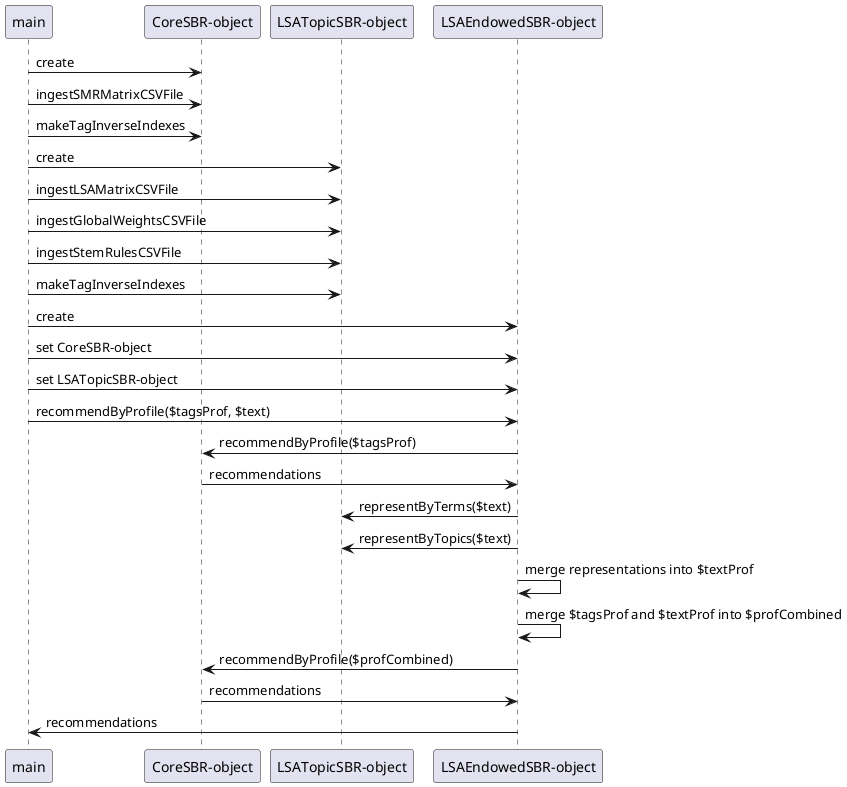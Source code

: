 @startuml

main -> "CoreSBR-object" : create
main -> "CoreSBR-object" : ingestSMRMatrixCSVFile
main -> "CoreSBR-object" : makeTagInverseIndexes

main -> "LSATopicSBR-object" : create
main -> "LSATopicSBR-object" : ingestLSAMatrixCSVFile
main -> "LSATopicSBR-object" : ingestGlobalWeightsCSVFile
main -> "LSATopicSBR-object" : ingestStemRulesCSVFile
main -> "LSATopicSBR-object" : makeTagInverseIndexes

main -> "LSAEndowedSBR-object" : create
main -> "LSAEndowedSBR-object" : set CoreSBR-object
main -> "LSAEndowedSBR-object" : set LSATopicSBR-object

main -> "LSAEndowedSBR-object" : recommendByProfile($tagsProf, $text)

"LSAEndowedSBR-object" -> "CoreSBR-object" : recommendByProfile($tagsProf)
"CoreSBR-object" -> "LSAEndowedSBR-object" : recommendations

"LSAEndowedSBR-object" -> "LSATopicSBR-object" : representByTerms($text)
"LSAEndowedSBR-object" -> "LSATopicSBR-object" : representByTopics($text)
"LSAEndowedSBR-object" -> "LSAEndowedSBR-object" : merge representations into $textProf
"LSAEndowedSBR-object" -> "LSAEndowedSBR-object" : merge $tagsProf and $textProf into $profCombined

"LSAEndowedSBR-object" -> "CoreSBR-object" : recommendByProfile($profCombined)
"CoreSBR-object" -> "LSAEndowedSBR-object" : recommendations

"LSAEndowedSBR-object" -> main : recommendations

@enduml